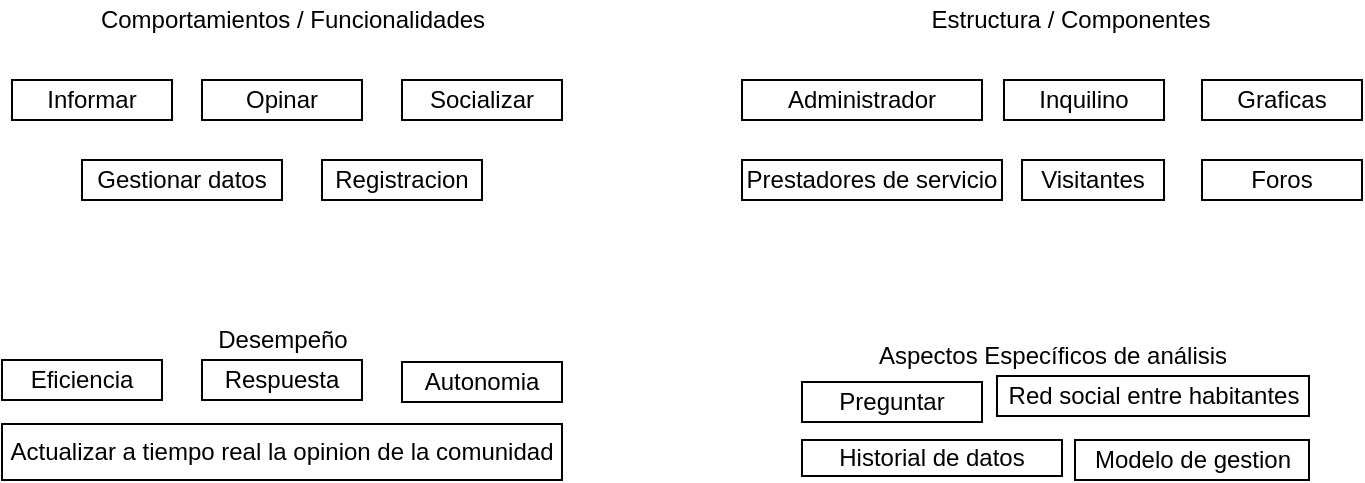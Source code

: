 <mxfile version="13.6.9" type="github">
  <diagram id="wJ3zXaT87ZuO8pzMoavk" name="Page-1">
    <mxGraphModel dx="1697" dy="490" grid="1" gridSize="10" guides="1" tooltips="1" connect="1" arrows="1" fold="1" page="1" pageScale="1" pageWidth="827" pageHeight="1169" math="0" shadow="0">
      <root>
        <mxCell id="0" />
        <mxCell id="1" parent="0" />
        <mxCell id="nHsNRjQS-M5WRetZeh70-1" value="Comportamientos / Funcionalidades" style="text;html=1;align=center;verticalAlign=middle;resizable=0;points=[];autosize=1;" parent="1" vertex="1">
          <mxGeometry x="-80" y="60" width="210" height="20" as="geometry" />
        </mxCell>
        <mxCell id="nHsNRjQS-M5WRetZeh70-2" value="Opinar" style="rounded=0;whiteSpace=wrap;html=1;" parent="1" vertex="1">
          <mxGeometry x="-20" y="100" width="80" height="20" as="geometry" />
        </mxCell>
        <mxCell id="nHsNRjQS-M5WRetZeh70-3" value="Socializar" style="rounded=0;whiteSpace=wrap;html=1;" parent="1" vertex="1">
          <mxGeometry x="80" y="100" width="80" height="20" as="geometry" />
        </mxCell>
        <mxCell id="nHsNRjQS-M5WRetZeh70-5" value="Gestionar datos" style="rounded=0;whiteSpace=wrap;html=1;" parent="1" vertex="1">
          <mxGeometry x="-80" y="140" width="100" height="20" as="geometry" />
        </mxCell>
        <mxCell id="nHsNRjQS-M5WRetZeh70-6" value="Registracion" style="rounded=0;whiteSpace=wrap;html=1;" parent="1" vertex="1">
          <mxGeometry x="40" y="140" width="80" height="20" as="geometry" />
        </mxCell>
        <mxCell id="nHsNRjQS-M5WRetZeh70-7" value="Estructura / Componentes" style="text;html=1;align=center;verticalAlign=middle;resizable=0;points=[];autosize=1;" parent="1" vertex="1">
          <mxGeometry x="339" y="60" width="150" height="20" as="geometry" />
        </mxCell>
        <mxCell id="nHsNRjQS-M5WRetZeh70-8" value="Administrador" style="rounded=0;whiteSpace=wrap;html=1;" parent="1" vertex="1">
          <mxGeometry x="250" y="100" width="120" height="20" as="geometry" />
        </mxCell>
        <mxCell id="nHsNRjQS-M5WRetZeh70-9" value="Prestadores de servicio" style="rounded=0;whiteSpace=wrap;html=1;" parent="1" vertex="1">
          <mxGeometry x="250" y="140" width="130" height="20" as="geometry" />
        </mxCell>
        <mxCell id="nHsNRjQS-M5WRetZeh70-10" value="Inquilino" style="rounded=0;whiteSpace=wrap;html=1;" parent="1" vertex="1">
          <mxGeometry x="381" y="100" width="80" height="20" as="geometry" />
        </mxCell>
        <mxCell id="nHsNRjQS-M5WRetZeh70-11" value="Visitantes" style="rounded=0;whiteSpace=wrap;html=1;" parent="1" vertex="1">
          <mxGeometry x="390" y="140" width="71" height="20" as="geometry" />
        </mxCell>
        <mxCell id="nHsNRjQS-M5WRetZeh70-12" value="Desempeño" style="text;html=1;align=center;verticalAlign=middle;resizable=0;points=[];autosize=1;" parent="1" vertex="1">
          <mxGeometry x="-20" y="220" width="80" height="20" as="geometry" />
        </mxCell>
        <mxCell id="nHsNRjQS-M5WRetZeh70-13" value="Eficiencia" style="rounded=0;whiteSpace=wrap;html=1;" parent="1" vertex="1">
          <mxGeometry x="-120" y="240" width="80" height="20" as="geometry" />
        </mxCell>
        <mxCell id="nHsNRjQS-M5WRetZeh70-14" value="Autonomia" style="rounded=0;whiteSpace=wrap;html=1;" parent="1" vertex="1">
          <mxGeometry x="80" y="241" width="80" height="20" as="geometry" />
        </mxCell>
        <mxCell id="nHsNRjQS-M5WRetZeh70-15" value="Respuesta&lt;span style=&quot;color: rgba(0 , 0 , 0 , 0) ; font-family: monospace ; font-size: 0px&quot;&gt;%3CmxGraphModel%3E%3Croot%3E%3CmxCell%20id%3D%220%22%2F%3E%3CmxCell%20id%3D%221%22%20parent%3D%220%22%2F%3E%3CmxCell%20id%3D%222%22%20value%3D%22Encender%22%20style%3D%22rounded%3D0%3BwhiteSpace%3Dwrap%3Bhtml%3D1%3B%22%20vertex%3D%221%22%20parent%3D%221%22%3E%3CmxGeometry%20x%3D%22-20%22%20y%3D%22100%22%20width%3D%2280%22%20height%3D%2220%22%20as%3D%22geometry%22%2F%3E%3C%2FmxCell%3E%3C%2Froot%3E%3C%2FmxGraphModel%3E&lt;/span&gt;" style="rounded=0;whiteSpace=wrap;html=1;" parent="1" vertex="1">
          <mxGeometry x="-20" y="240" width="80" height="20" as="geometry" />
        </mxCell>
        <mxCell id="nHsNRjQS-M5WRetZeh70-22" value="Aspectos Específicos de análisis" style="text;html=1;align=center;verticalAlign=middle;resizable=0;points=[];autosize=1;" parent="1" vertex="1">
          <mxGeometry x="310" y="228" width="190" height="20" as="geometry" />
        </mxCell>
        <mxCell id="nHsNRjQS-M5WRetZeh70-23" value="Preguntar" style="rounded=0;whiteSpace=wrap;html=1;" parent="1" vertex="1">
          <mxGeometry x="280" y="251" width="90" height="20" as="geometry" />
        </mxCell>
        <mxCell id="nHsNRjQS-M5WRetZeh70-24" value="Historial de datos" style="rounded=0;whiteSpace=wrap;html=1;" parent="1" vertex="1">
          <mxGeometry x="280" y="280" width="130" height="18" as="geometry" />
        </mxCell>
        <mxCell id="nHsNRjQS-M5WRetZeh70-25" value="Modelo de gestion" style="rounded=0;whiteSpace=wrap;html=1;" parent="1" vertex="1">
          <mxGeometry x="416.5" y="280" width="117" height="20" as="geometry" />
        </mxCell>
        <mxCell id="nHsNRjQS-M5WRetZeh70-26" value="Red social entre habitantes" style="rounded=0;whiteSpace=wrap;html=1;" parent="1" vertex="1">
          <mxGeometry x="377.5" y="248" width="156" height="20" as="geometry" />
        </mxCell>
        <mxCell id="EAw8L4ti1RLnLjciRUuO-1" value="Actualizar a tiempo real la opinion de la comunidad" style="rounded=0;whiteSpace=wrap;html=1;" parent="1" vertex="1">
          <mxGeometry x="-120" y="272" width="280" height="28" as="geometry" />
        </mxCell>
        <mxCell id="EAw8L4ti1RLnLjciRUuO-2" value="Graficas" style="rounded=0;whiteSpace=wrap;html=1;" parent="1" vertex="1">
          <mxGeometry x="480" y="100" width="80" height="20" as="geometry" />
        </mxCell>
        <mxCell id="EAw8L4ti1RLnLjciRUuO-3" value="Foros" style="rounded=0;whiteSpace=wrap;html=1;" parent="1" vertex="1">
          <mxGeometry x="480" y="140" width="80" height="20" as="geometry" />
        </mxCell>
        <mxCell id="ELKvYQn1-bOr84KsCWkS-1" value="Informar" style="rounded=0;whiteSpace=wrap;html=1;" vertex="1" parent="1">
          <mxGeometry x="-115" y="100" width="80" height="20" as="geometry" />
        </mxCell>
      </root>
    </mxGraphModel>
  </diagram>
</mxfile>
